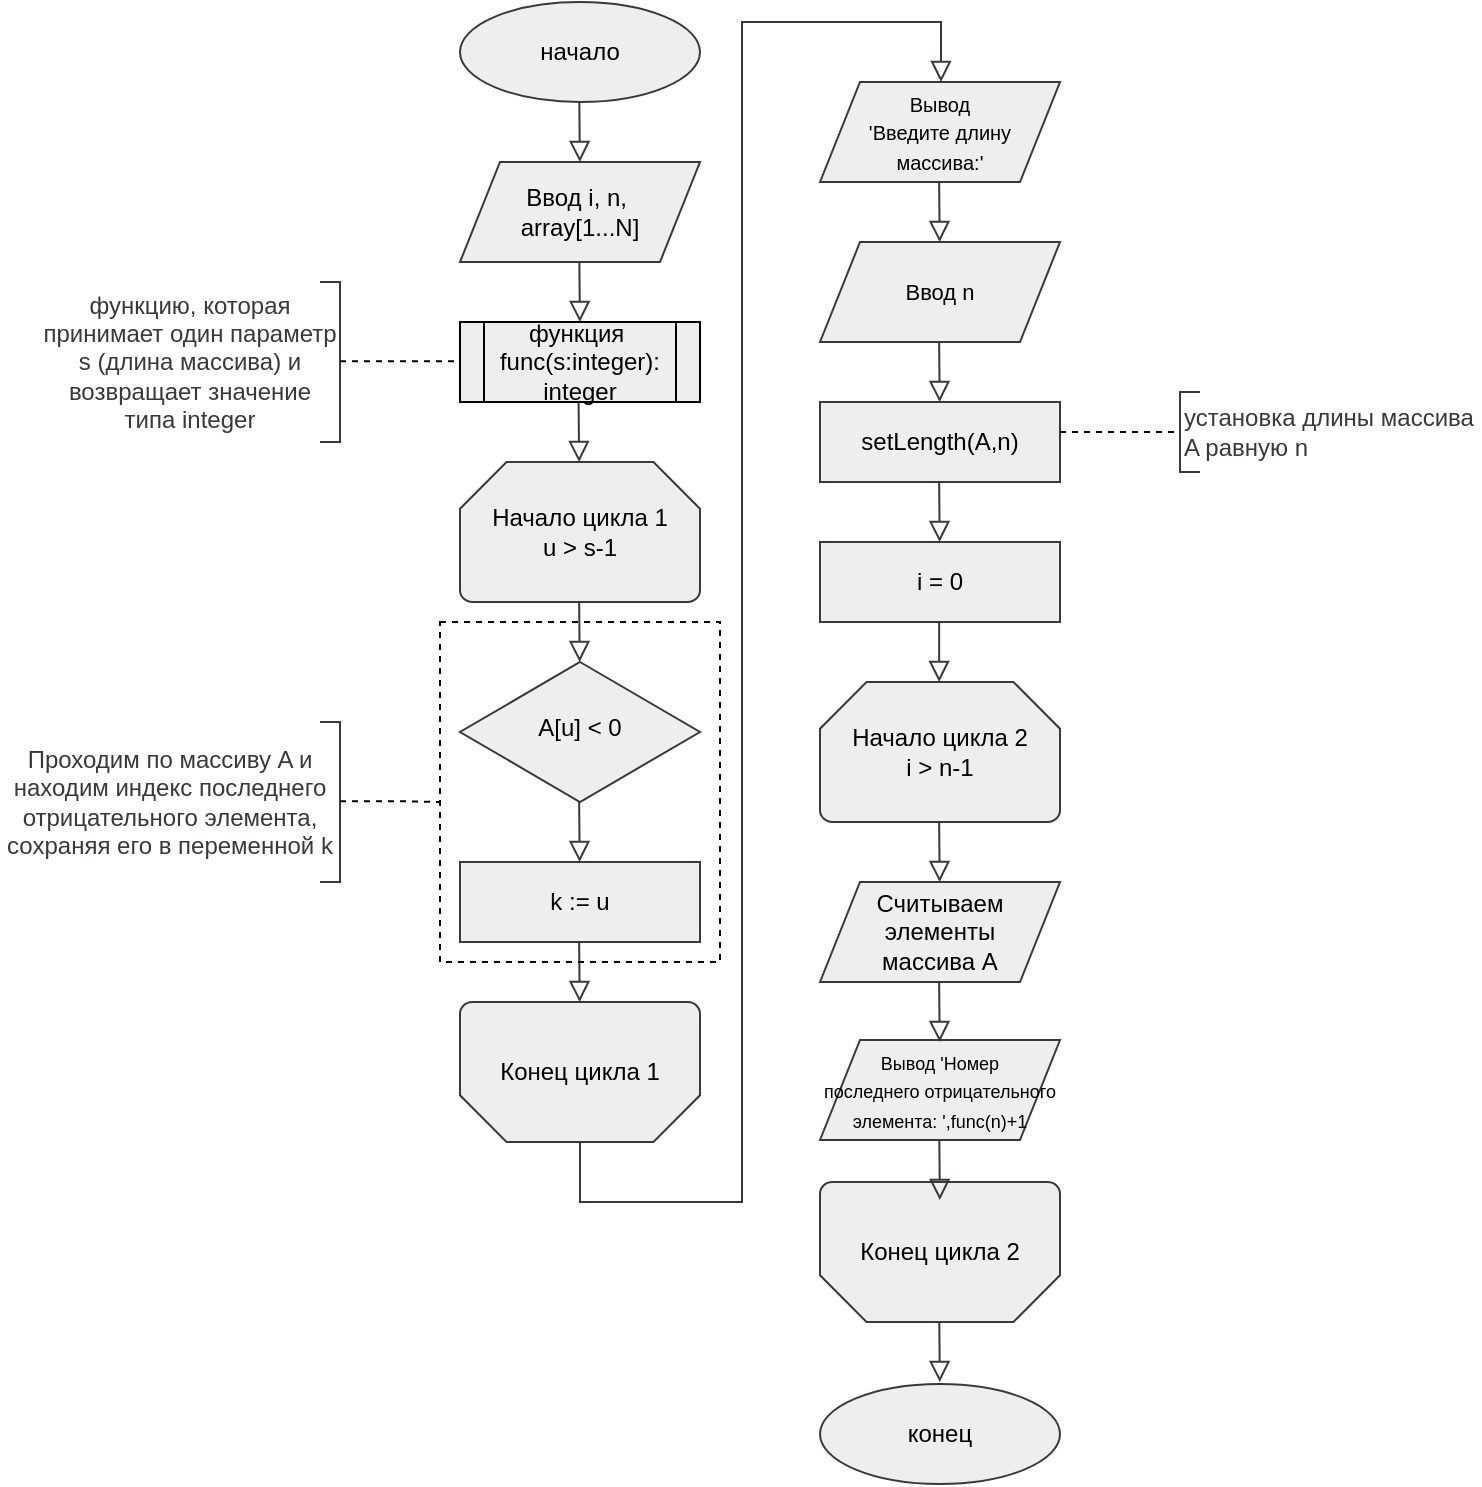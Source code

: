<mxfile version="22.1.2" type="device">
  <diagram id="C5RBs43oDa-KdzZeNtuy" name="Page-1">
    <mxGraphModel dx="1441" dy="713" grid="1" gridSize="10" guides="1" tooltips="1" connect="1" arrows="1" fold="1" page="1" pageScale="1" pageWidth="827" pageHeight="1169" background="none" math="0" shadow="0">
      <root>
        <mxCell id="WIyWlLk6GJQsqaUBKTNV-0" />
        <mxCell id="WIyWlLk6GJQsqaUBKTNV-1" parent="WIyWlLk6GJQsqaUBKTNV-0" />
        <mxCell id="O6kwRCL_06sW0Yhjf2Mc-2" value="начало" style="ellipse;whiteSpace=wrap;html=1;strokeColor=#36393d;fillColor=#eeeeee;fontColor=#000000;" parent="WIyWlLk6GJQsqaUBKTNV-1" vertex="1">
          <mxGeometry x="-540" y="40" width="120" height="50" as="geometry" />
        </mxCell>
        <mxCell id="CJra_WSzJUt3smpGOyG3-4" value="Начало цикла 1&lt;br&gt;u &amp;gt; s-1" style="strokeWidth=1;html=1;shape=mxgraph.flowchart.loop_limit;whiteSpace=wrap;strokeColor=#36393d;fillColor=#eeeeee;fontColor=#000000;" parent="WIyWlLk6GJQsqaUBKTNV-1" vertex="1">
          <mxGeometry x="-540" y="270" width="120" height="70" as="geometry" />
        </mxCell>
        <mxCell id="CJra_WSzJUt3smpGOyG3-8" value="Ввод i, n,&amp;nbsp;&lt;br&gt;array[1...N]" style="shape=parallelogram;perimeter=parallelogramPerimeter;whiteSpace=wrap;html=1;fixedSize=1;strokeColor=#36393d;fillColor=#eeeeee;fontColor=#000000;" parent="WIyWlLk6GJQsqaUBKTNV-1" vertex="1">
          <mxGeometry x="-540" y="120" width="120" height="50" as="geometry" />
        </mxCell>
        <mxCell id="CJra_WSzJUt3smpGOyG3-32" value="" style="rounded=0;html=1;jettySize=auto;orthogonalLoop=1;fontSize=11;endArrow=block;endFill=0;endSize=8;strokeWidth=1;shadow=0;labelBackgroundColor=none;edgeStyle=orthogonalEdgeStyle;strokeColor=#36393d;fillColor=#eeeeee;fontColor=#000000;" parent="WIyWlLk6GJQsqaUBKTNV-1" edge="1">
          <mxGeometry relative="1" as="geometry">
            <mxPoint x="-480.34" y="90" as="sourcePoint" />
            <mxPoint x="-480.07" y="120" as="targetPoint" />
          </mxGeometry>
        </mxCell>
        <mxCell id="CJra_WSzJUt3smpGOyG3-35" value="" style="rounded=0;html=1;jettySize=auto;orthogonalLoop=1;fontSize=11;endArrow=block;endFill=0;endSize=8;strokeWidth=1;shadow=0;labelBackgroundColor=none;edgeStyle=orthogonalEdgeStyle;strokeColor=#36393d;fillColor=#eeeeee;fontColor=#000000;" parent="WIyWlLk6GJQsqaUBKTNV-1" edge="1">
          <mxGeometry relative="1" as="geometry">
            <mxPoint x="-480.32" y="170" as="sourcePoint" />
            <mxPoint x="-480.05" y="200" as="targetPoint" />
          </mxGeometry>
        </mxCell>
        <mxCell id="Kg9K-jLbq-SvP9runcIR-3" value="" style="rounded=0;html=1;jettySize=auto;orthogonalLoop=1;fontSize=11;endArrow=block;endFill=0;endSize=8;strokeWidth=1;shadow=0;labelBackgroundColor=none;edgeStyle=orthogonalEdgeStyle;strokeColor=#36393d;fillColor=#eeeeee;fontColor=#000000;" parent="WIyWlLk6GJQsqaUBKTNV-1" edge="1">
          <mxGeometry relative="1" as="geometry">
            <mxPoint x="-480.71" y="240" as="sourcePoint" />
            <mxPoint x="-480.44" y="270" as="targetPoint" />
          </mxGeometry>
        </mxCell>
        <mxCell id="Kg9K-jLbq-SvP9runcIR-16" value="Конец цикла 1" style="strokeWidth=1;html=1;shape=mxgraph.flowchart.loop_limit;whiteSpace=wrap;strokeColor=#36393d;fillColor=#eeeeee;fontColor=#000000;direction=west;" parent="WIyWlLk6GJQsqaUBKTNV-1" vertex="1">
          <mxGeometry x="-540" y="540" width="120" height="70" as="geometry" />
        </mxCell>
        <mxCell id="Kg9K-jLbq-SvP9runcIR-18" value="конец" style="ellipse;whiteSpace=wrap;html=1;strokeColor=#36393d;fillColor=#eeeeee;fontColor=#000000;" parent="WIyWlLk6GJQsqaUBKTNV-1" vertex="1">
          <mxGeometry x="-360" y="731" width="120" height="50" as="geometry" />
        </mxCell>
        <mxCell id="SMtHybRJAJT8ehfguQuV-1" value="&lt;div&gt;&lt;font style=&quot;font-size: 12px;&quot;&gt;setLength(A,n)&lt;/font&gt;&lt;/div&gt;" style="rounded=0;whiteSpace=wrap;html=1;strokeColor=#36393d;fillColor=#eeeeee;fontColor=#000000;" parent="WIyWlLk6GJQsqaUBKTNV-1" vertex="1">
          <mxGeometry x="-360" y="240" width="120" height="40" as="geometry" />
        </mxCell>
        <mxCell id="SMtHybRJAJT8ehfguQuV-19" value="&lt;font style=&quot;&quot;&gt;&lt;font style=&quot;&quot;&gt;&lt;font style=&quot;font-size: 9px;&quot;&gt;Вывод&amp;nbsp;&lt;/font&gt;&lt;/font&gt;&lt;font style=&quot;font-size: 9px;&quot;&gt;&#39;Номер &lt;br&gt;последнего отрицательного элемента: &#39;,func(n)+1&lt;/font&gt;&lt;/font&gt;" style="shape=parallelogram;perimeter=parallelogramPerimeter;whiteSpace=wrap;html=1;fixedSize=1;strokeColor=#36393d;fillColor=#eeeeee;fontColor=#000000;" parent="WIyWlLk6GJQsqaUBKTNV-1" vertex="1">
          <mxGeometry x="-360" y="559" width="120" height="50" as="geometry" />
        </mxCell>
        <mxCell id="SMtHybRJAJT8ehfguQuV-20" value="" style="rounded=0;html=1;jettySize=auto;orthogonalLoop=1;fontSize=11;endArrow=block;endFill=0;endSize=8;strokeWidth=1;shadow=0;labelBackgroundColor=none;edgeStyle=orthogonalEdgeStyle;strokeColor=#36393d;fillColor=#eeeeee;fontColor=#000000;" parent="WIyWlLk6GJQsqaUBKTNV-1" edge="1">
          <mxGeometry relative="1" as="geometry">
            <mxPoint x="-300.43" y="350" as="sourcePoint" />
            <mxPoint x="-300.43" y="380" as="targetPoint" />
          </mxGeometry>
        </mxCell>
        <mxCell id="2xioK6IHDwXSdCJLh5u1-1" value="&lt;font style=&quot;font-size: 10px;&quot;&gt;Вывод &lt;br&gt;&#39;Введите длину &lt;br&gt;массива:&#39;&lt;/font&gt;" style="shape=parallelogram;perimeter=parallelogramPerimeter;whiteSpace=wrap;html=1;fixedSize=1;strokeColor=#36393d;fillColor=#eeeeee;fontColor=#000000;" parent="WIyWlLk6GJQsqaUBKTNV-1" vertex="1">
          <mxGeometry x="-360" y="80" width="120" height="50" as="geometry" />
        </mxCell>
        <mxCell id="2xioK6IHDwXSdCJLh5u1-2" value="" style="rounded=0;html=1;jettySize=auto;orthogonalLoop=1;fontSize=11;endArrow=block;endFill=0;endSize=8;strokeWidth=1;shadow=0;labelBackgroundColor=none;edgeStyle=orthogonalEdgeStyle;strokeColor=#36393d;fillColor=#eeeeee;fontColor=#000000;" parent="WIyWlLk6GJQsqaUBKTNV-1" edge="1">
          <mxGeometry relative="1" as="geometry">
            <mxPoint x="-480.43" y="510" as="sourcePoint" />
            <mxPoint x="-480.16" y="540" as="targetPoint" />
          </mxGeometry>
        </mxCell>
        <mxCell id="2xioK6IHDwXSdCJLh5u1-5" value="" style="rounded=0;html=1;jettySize=auto;orthogonalLoop=1;fontSize=11;endArrow=block;endFill=0;endSize=8;strokeWidth=1;shadow=0;labelBackgroundColor=none;edgeStyle=orthogonalEdgeStyle;strokeColor=#36393d;fillColor=#eeeeee;fontColor=#000000;exitX=0.5;exitY=0;exitDx=0;exitDy=0;exitPerimeter=0;" parent="WIyWlLk6GJQsqaUBKTNV-1" source="Kg9K-jLbq-SvP9runcIR-16" edge="1">
          <mxGeometry relative="1" as="geometry">
            <mxPoint x="-480.0" y="760" as="sourcePoint" />
            <mxPoint x="-299.5" y="80" as="targetPoint" />
            <Array as="points">
              <mxPoint x="-480" y="640" />
              <mxPoint x="-399" y="640" />
              <mxPoint x="-399" y="50" />
              <mxPoint x="-299" y="50" />
            </Array>
          </mxGeometry>
        </mxCell>
        <mxCell id="2xioK6IHDwXSdCJLh5u1-9" value="" style="rounded=0;html=1;jettySize=auto;orthogonalLoop=1;fontSize=11;endArrow=block;endFill=0;endSize=8;strokeWidth=1;shadow=0;labelBackgroundColor=none;edgeStyle=orthogonalEdgeStyle;strokeColor=#36393d;fillColor=#eeeeee;fontColor=#000000;" parent="WIyWlLk6GJQsqaUBKTNV-1" edge="1">
          <mxGeometry relative="1" as="geometry">
            <mxPoint x="-300.43" y="210" as="sourcePoint" />
            <mxPoint x="-300.16" y="240" as="targetPoint" />
          </mxGeometry>
        </mxCell>
        <mxCell id="2xioK6IHDwXSdCJLh5u1-16" value="" style="rounded=0;html=1;jettySize=auto;orthogonalLoop=1;fontSize=11;endArrow=block;endFill=0;endSize=8;strokeWidth=1;shadow=0;labelBackgroundColor=none;edgeStyle=orthogonalEdgeStyle;strokeColor=#36393d;fillColor=#eeeeee;fontColor=#000000;" parent="WIyWlLk6GJQsqaUBKTNV-1" edge="1">
          <mxGeometry relative="1" as="geometry">
            <mxPoint x="-300.43" y="280" as="sourcePoint" />
            <mxPoint x="-300.16" y="310" as="targetPoint" />
          </mxGeometry>
        </mxCell>
        <mxCell id="igNxfUoESS7doEl0TZz6-0" value="функция&amp;nbsp;&lt;br&gt;func(s:integer):&lt;br&gt;integer" style="shape=process;whiteSpace=wrap;html=1;backgroundOutline=1;fillColor=#eeeeee;" parent="WIyWlLk6GJQsqaUBKTNV-1" vertex="1">
          <mxGeometry x="-540" y="200" width="120" height="40" as="geometry" />
        </mxCell>
        <mxCell id="igNxfUoESS7doEl0TZz6-1" value="" style="rounded=0;html=1;jettySize=auto;orthogonalLoop=1;fontSize=11;endArrow=block;endFill=0;endSize=8;strokeWidth=1;shadow=0;labelBackgroundColor=none;edgeStyle=orthogonalEdgeStyle;strokeColor=#36393d;fillColor=#eeeeee;fontColor=#000000;" parent="WIyWlLk6GJQsqaUBKTNV-1" edge="1">
          <mxGeometry relative="1" as="geometry">
            <mxPoint x="-300.43" y="130" as="sourcePoint" />
            <mxPoint x="-300.16" y="160" as="targetPoint" />
          </mxGeometry>
        </mxCell>
        <mxCell id="pQWmkz21Sc7zjETpaTld-0" value="k := u" style="rounded=0;whiteSpace=wrap;html=1;strokeColor=#36393d;fillColor=#eeeeee;fontColor=#000000;" parent="WIyWlLk6GJQsqaUBKTNV-1" vertex="1">
          <mxGeometry x="-540" y="470" width="120" height="40" as="geometry" />
        </mxCell>
        <mxCell id="pQWmkz21Sc7zjETpaTld-2" value="" style="rounded=0;html=1;jettySize=auto;orthogonalLoop=1;fontSize=11;endArrow=block;endFill=0;endSize=8;strokeWidth=1;shadow=0;labelBackgroundColor=none;edgeStyle=orthogonalEdgeStyle;strokeColor=#36393d;fillColor=#eeeeee;fontColor=#000000;" parent="WIyWlLk6GJQsqaUBKTNV-1" edge="1">
          <mxGeometry relative="1" as="geometry">
            <mxPoint x="-480.43" y="440" as="sourcePoint" />
            <mxPoint x="-480.16" y="470" as="targetPoint" />
          </mxGeometry>
        </mxCell>
        <mxCell id="pQWmkz21Sc7zjETpaTld-4" value="" style="rounded=0;html=1;jettySize=auto;orthogonalLoop=1;fontSize=11;endArrow=block;endFill=0;endSize=8;strokeWidth=1;shadow=0;labelBackgroundColor=none;edgeStyle=orthogonalEdgeStyle;strokeColor=#36393d;fillColor=#eeeeee;fontColor=#000000;" parent="WIyWlLk6GJQsqaUBKTNV-1" edge="1">
          <mxGeometry relative="1" as="geometry">
            <mxPoint x="-480.43" y="340" as="sourcePoint" />
            <mxPoint x="-480.16" y="370" as="targetPoint" />
          </mxGeometry>
        </mxCell>
        <mxCell id="pQWmkz21Sc7zjETpaTld-5" value="" style="strokeWidth=1;html=1;shape=mxgraph.flowchart.annotation_1;align=left;pointerEvents=1;direction=east;strokeColor=#36393d;rotation=-180;" parent="WIyWlLk6GJQsqaUBKTNV-1" vertex="1">
          <mxGeometry x="-610" y="180" width="10" height="80" as="geometry" />
        </mxCell>
        <mxCell id="pQWmkz21Sc7zjETpaTld-6" value="функцию, которая принимает один параметр s (длина массива) и возвращает значение типа integer" style="text;html=1;strokeColor=none;fillColor=none;align=center;verticalAlign=middle;whiteSpace=wrap;rounded=0;fontColor=#36393d;" parent="WIyWlLk6GJQsqaUBKTNV-1" vertex="1">
          <mxGeometry x="-750" y="205" width="150" height="30" as="geometry" />
        </mxCell>
        <mxCell id="pQWmkz21Sc7zjETpaTld-7" value="" style="endArrow=none;dashed=1;html=1;rounded=0;exitX=1;exitY=0.5;exitDx=0;exitDy=0;entryX=0;entryY=0.5;entryDx=0;entryDy=0;" parent="WIyWlLk6GJQsqaUBKTNV-1" edge="1">
          <mxGeometry width="50" height="50" relative="1" as="geometry">
            <mxPoint x="-600" y="219.6" as="sourcePoint" />
            <mxPoint x="-540" y="219.6" as="targetPoint" />
            <Array as="points">
              <mxPoint x="-570" y="219.6" />
            </Array>
          </mxGeometry>
        </mxCell>
        <mxCell id="pQWmkz21Sc7zjETpaTld-8" value="" style="strokeWidth=1;html=1;shape=mxgraph.flowchart.annotation_1;align=left;pointerEvents=1;direction=east;strokeColor=#36393d;" parent="WIyWlLk6GJQsqaUBKTNV-1" vertex="1">
          <mxGeometry x="-180" y="235" width="10" height="40" as="geometry" />
        </mxCell>
        <mxCell id="pQWmkz21Sc7zjETpaTld-9" value="установка длины массива A равную n" style="text;html=1;strokeColor=none;fillColor=none;align=left;verticalAlign=middle;whiteSpace=wrap;rounded=0;fontColor=#36393d;" parent="WIyWlLk6GJQsqaUBKTNV-1" vertex="1">
          <mxGeometry x="-180" y="240" width="150" height="30" as="geometry" />
        </mxCell>
        <mxCell id="pQWmkz21Sc7zjETpaTld-10" value="" style="endArrow=none;dashed=1;html=1;rounded=0;exitX=1;exitY=0.5;exitDx=0;exitDy=0;entryX=0;entryY=0.5;entryDx=0;entryDy=0;" parent="WIyWlLk6GJQsqaUBKTNV-1" target="pQWmkz21Sc7zjETpaTld-9" edge="1">
          <mxGeometry width="50" height="50" relative="1" as="geometry">
            <mxPoint x="-240" y="255" as="sourcePoint" />
            <mxPoint x="-70" y="305" as="targetPoint" />
          </mxGeometry>
        </mxCell>
        <mxCell id="J6JxwyeTmuK8CFhQOKK1-1" value="&lt;font style=&quot;&quot;&gt;&lt;font style=&quot;font-size: 12px;&quot;&gt;A[u] &amp;lt; 0&lt;/font&gt;&lt;br&gt;&lt;/font&gt;" style="rhombus;whiteSpace=wrap;html=1;shadow=0;fontFamily=Helvetica;fontSize=12;align=center;strokeWidth=1;spacing=6;spacingTop=-4;strokeColor=#36393d;fillColor=#eeeeee;fontColor=#000000;" parent="WIyWlLk6GJQsqaUBKTNV-1" vertex="1">
          <mxGeometry x="-540" y="370" width="120" height="70" as="geometry" />
        </mxCell>
        <mxCell id="J6JxwyeTmuK8CFhQOKK1-2" value="&lt;span style=&quot;font-size: 11px;&quot;&gt;Ввод n&lt;/span&gt;" style="shape=parallelogram;perimeter=parallelogramPerimeter;whiteSpace=wrap;html=1;fixedSize=1;strokeColor=#36393d;fillColor=#eeeeee;fontColor=#000000;" parent="WIyWlLk6GJQsqaUBKTNV-1" vertex="1">
          <mxGeometry x="-360" y="160" width="120" height="50" as="geometry" />
        </mxCell>
        <mxCell id="J6JxwyeTmuK8CFhQOKK1-3" value="Начало цикла 2&lt;br&gt;i &amp;gt; n-1" style="strokeWidth=1;html=1;shape=mxgraph.flowchart.loop_limit;whiteSpace=wrap;strokeColor=#36393d;fillColor=#eeeeee;fontColor=#000000;" parent="WIyWlLk6GJQsqaUBKTNV-1" vertex="1">
          <mxGeometry x="-360" y="380" width="120" height="70" as="geometry" />
        </mxCell>
        <mxCell id="J6JxwyeTmuK8CFhQOKK1-4" value="&lt;font style=&quot;&quot;&gt;Считываем элементы &lt;br&gt;массива A&lt;br&gt;&lt;/font&gt;" style="shape=parallelogram;perimeter=parallelogramPerimeter;whiteSpace=wrap;html=1;fixedSize=1;strokeColor=#36393d;fillColor=#eeeeee;fontColor=#000000;" parent="WIyWlLk6GJQsqaUBKTNV-1" vertex="1">
          <mxGeometry x="-360" y="480" width="120" height="50" as="geometry" />
        </mxCell>
        <mxCell id="J6JxwyeTmuK8CFhQOKK1-6" value="" style="rounded=0;html=1;jettySize=auto;orthogonalLoop=1;fontSize=11;endArrow=block;endFill=0;endSize=8;strokeWidth=1;shadow=0;labelBackgroundColor=none;edgeStyle=orthogonalEdgeStyle;strokeColor=#36393d;fillColor=#eeeeee;fontColor=#000000;" parent="WIyWlLk6GJQsqaUBKTNV-1" edge="1">
          <mxGeometry relative="1" as="geometry">
            <mxPoint x="-300.43" y="530" as="sourcePoint" />
            <mxPoint x="-300.16" y="560" as="targetPoint" />
          </mxGeometry>
        </mxCell>
        <mxCell id="J6JxwyeTmuK8CFhQOKK1-7" value="" style="rounded=0;html=1;jettySize=auto;orthogonalLoop=1;fontSize=11;endArrow=block;endFill=0;endSize=8;strokeWidth=1;shadow=0;labelBackgroundColor=none;edgeStyle=orthogonalEdgeStyle;strokeColor=#36393d;fillColor=#eeeeee;fontColor=#000000;" parent="WIyWlLk6GJQsqaUBKTNV-1" edge="1">
          <mxGeometry relative="1" as="geometry">
            <mxPoint x="-300.43" y="450" as="sourcePoint" />
            <mxPoint x="-300.16" y="480" as="targetPoint" />
          </mxGeometry>
        </mxCell>
        <mxCell id="J6JxwyeTmuK8CFhQOKK1-9" value="&lt;div&gt;i = 0&lt;/div&gt;" style="rounded=0;whiteSpace=wrap;html=1;strokeColor=#36393d;fillColor=#eeeeee;fontColor=#000000;" parent="WIyWlLk6GJQsqaUBKTNV-1" vertex="1">
          <mxGeometry x="-360" y="310" width="120" height="40" as="geometry" />
        </mxCell>
        <mxCell id="J6JxwyeTmuK8CFhQOKK1-12" value="" style="rounded=0;html=1;jettySize=auto;orthogonalLoop=1;fontSize=11;endArrow=block;endFill=0;endSize=8;strokeWidth=1;shadow=0;labelBackgroundColor=none;edgeStyle=orthogonalEdgeStyle;strokeColor=#36393d;fillColor=#eeeeee;fontColor=#000000;" parent="WIyWlLk6GJQsqaUBKTNV-1" edge="1">
          <mxGeometry relative="1" as="geometry">
            <mxPoint x="-300.36" y="700" as="sourcePoint" />
            <mxPoint x="-300.09" y="730" as="targetPoint" />
          </mxGeometry>
        </mxCell>
        <mxCell id="8IzVuzpgPGxSGrEXdBys-1" value="" style="rounded=0;whiteSpace=wrap;html=1;fillColor=none;dashed=1;" parent="WIyWlLk6GJQsqaUBKTNV-1" vertex="1">
          <mxGeometry x="-550" y="350" width="140" height="170" as="geometry" />
        </mxCell>
        <mxCell id="8IzVuzpgPGxSGrEXdBys-2" value="" style="strokeWidth=1;html=1;shape=mxgraph.flowchart.annotation_1;align=left;pointerEvents=1;direction=east;strokeColor=#36393d;rotation=-180;" parent="WIyWlLk6GJQsqaUBKTNV-1" vertex="1">
          <mxGeometry x="-610" y="400" width="10" height="80" as="geometry" />
        </mxCell>
        <mxCell id="8IzVuzpgPGxSGrEXdBys-3" value="Проходим по массиву A и находим индекс последнего отрицательного элемента, сохраняя его в переменной k" style="text;html=1;strokeColor=none;fillColor=none;align=center;verticalAlign=middle;whiteSpace=wrap;rounded=0;fontColor=#36393d;" parent="WIyWlLk6GJQsqaUBKTNV-1" vertex="1">
          <mxGeometry x="-770" y="425" width="170" height="30" as="geometry" />
        </mxCell>
        <mxCell id="8IzVuzpgPGxSGrEXdBys-4" value="" style="endArrow=none;dashed=1;html=1;rounded=0;exitX=1;exitY=0.5;exitDx=0;exitDy=0;" parent="WIyWlLk6GJQsqaUBKTNV-1" edge="1">
          <mxGeometry width="50" height="50" relative="1" as="geometry">
            <mxPoint x="-600" y="439.6" as="sourcePoint" />
            <mxPoint x="-550" y="440" as="targetPoint" />
            <Array as="points">
              <mxPoint x="-570" y="439.6" />
            </Array>
          </mxGeometry>
        </mxCell>
        <mxCell id="7RoswtaJgQnXz8MesJeo-0" value="Конец цикла 2" style="strokeWidth=1;html=1;shape=mxgraph.flowchart.loop_limit;whiteSpace=wrap;strokeColor=#36393d;fillColor=#eeeeee;fontColor=#000000;direction=west;" vertex="1" parent="WIyWlLk6GJQsqaUBKTNV-1">
          <mxGeometry x="-360" y="630" width="120" height="70" as="geometry" />
        </mxCell>
        <mxCell id="7RoswtaJgQnXz8MesJeo-1" value="" style="rounded=0;html=1;jettySize=auto;orthogonalLoop=1;fontSize=11;endArrow=block;endFill=0;endSize=8;strokeWidth=1;shadow=0;labelBackgroundColor=none;edgeStyle=orthogonalEdgeStyle;strokeColor=#36393d;fillColor=#eeeeee;fontColor=#000000;" edge="1" parent="WIyWlLk6GJQsqaUBKTNV-1">
          <mxGeometry relative="1" as="geometry">
            <mxPoint x="-300.34" y="609" as="sourcePoint" />
            <mxPoint x="-300.07" y="639" as="targetPoint" />
          </mxGeometry>
        </mxCell>
      </root>
    </mxGraphModel>
  </diagram>
</mxfile>
